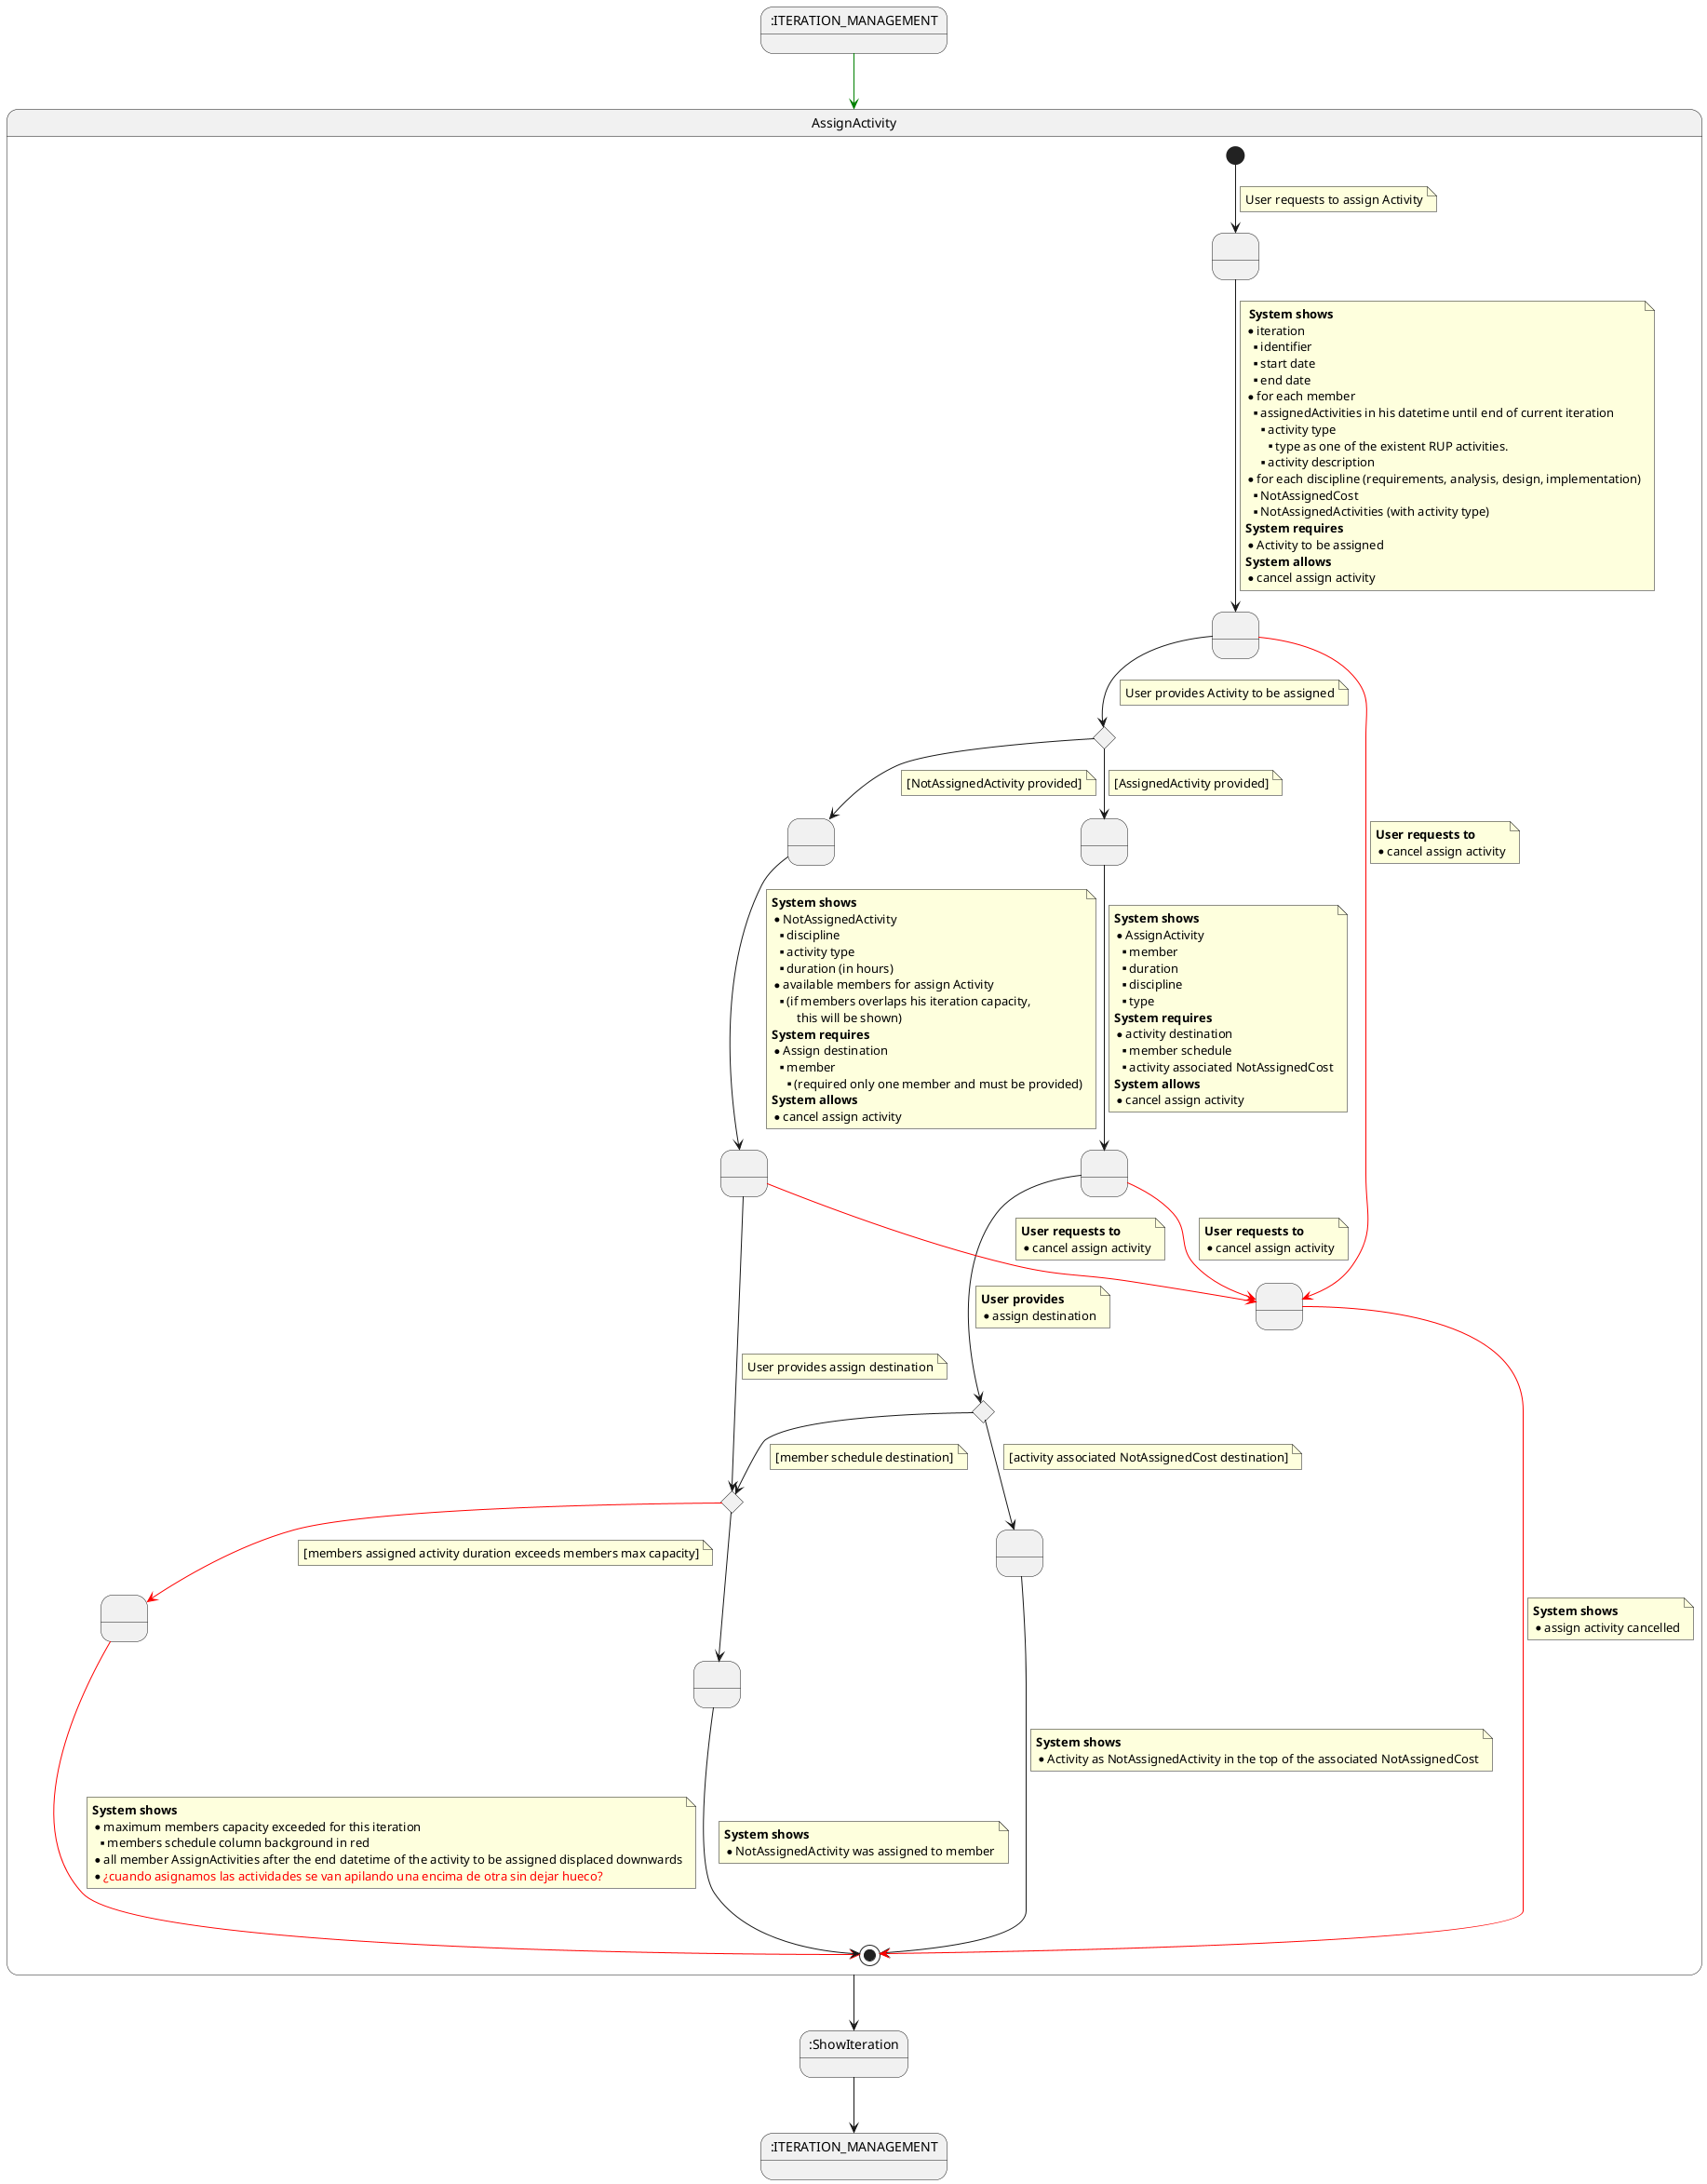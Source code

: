 @startuml

    state ITERATION_MANAGEMENT_START as ":ITERATION_MANAGEMENT"
    state ITERATION_MANAGEMENT_END as ":ITERATION_MANAGEMENT"
    state showIteration as ":ShowIteration"


    ITERATION_MANAGEMENT_START -[#Green]-> AssignActivity

    state AssignActivity {
        state 1 as " "
        state 13 as " "
        state 14 as " "
        state 21 as " "
        state 22 as " "
        state 23 as " "
        state 24 as " "
        state 25 as " "
        state 26 as " "
        state 20 as " "
        state 27 <<choice>>
        state 2 <<choice>>
        state 15 <<choice>>


    [*] --> 1
    note on link
        User requests to assign Activity
    end note

    1 --> 13
    note on link
     <b>System shows</b>
    * iteration
    ** identifier
    ** start date
    ** end date
    * for each member
    **assignedActivities in his datetime until end of current iteration
    *** activity type
    **** type as one of the existent RUP activities.
    *** activity description
    * for each discipline (requirements, analysis, design, implementation)
    ** NotAssignedCost
    ** NotAssignedActivities (with activity type)
    <b>System requires</b>
    * Activity to be assigned
    <b>System allows</b>
    * cancel assign activity
    end note

    13 --> 2
    note on link
        User provides Activity to be assigned
    end note

    2 --> 23
    note on link
    [NotAssignedActivity provided]
    end note

    2 --> 24
    note on link
    [AssignedActivity provided]
    end note

    24 --> 25
    note on link
    <b>System shows</b>
    * AssignActivity
    ** member
    ** duration
    ** discipline
    ** type
    <b>System requires</b>
    * activity destination
    ** member schedule
    ** activity associated NotAssignedCost
    <b>System allows</b>
    * cancel assign activity
    end note


    13 -[#red]-> 20
    note on link
        <b>User requests to</b>
        * cancel assign activity
    end note

    25 -[#red]-> 20
    note on link
    <b>User requests to</b>
    * cancel assign activity
    end note

    25 --> 27
    note on link
    <b>User provides</b>
    * assign destination
    end note

    27 --> 26
    note on link
        [activity associated NotAssignedCost destination]
    end note

    27 --> 15
    note on link
    [member schedule destination]
    end note


    26 --> [*]
    note on link
    <b>System shows</b>
    * Activity as NotAssignedActivity in the top of the associated NotAssignedCost
    end note


    23 --> 14
    note on link
    <b>System shows</b>
    * NotAssignedActivity
    ** discipline
    ** activity type
    ** duration (in hours)
    * available members for assign Activity
    ** (if members overlaps his iteration capacity,
            this will be shown)
    <b>System requires</b>
    * Assign destination
    ** member
    *** (required only one member and must be provided)
    <b>System allows</b>
    * cancel assign activity
    end note

    14 -down---> 15
    note on link
        User provides assign destination
    end note

    15 -[#red]-> 21
    note on link
    [members assigned activity duration exceeds members max capacity]
    end note

    21 ---down[#red]-> [*]
    note on link
    <b>System shows</b>
    * maximum members capacity exceeded for this iteration
    ** members schedule column background in red
    * all member AssignActivities after the end datetime of the activity to be assigned displaced downwards
    * <color:red>¿cuando asignamos las actividades se van apilando una encima de otra sin dejar hueco?</color>
    end note

    14 -[#red]-> 20
    note on link
                <b>User requests to</b>
                * cancel assign activity
    end note

    20 -[#red]-> [*]
    note on link
         <b>System shows</b>
         * assign activity cancelled
    end note


    15 --> 22


    22 --> [*]
    note on link
    <b>System shows</b>
    * NotAssignedActivity was assigned to member
     end note

}

     AssignActivity --> showIteration
     showIteration --> ITERATION_MANAGEMENT_END

@enduml
